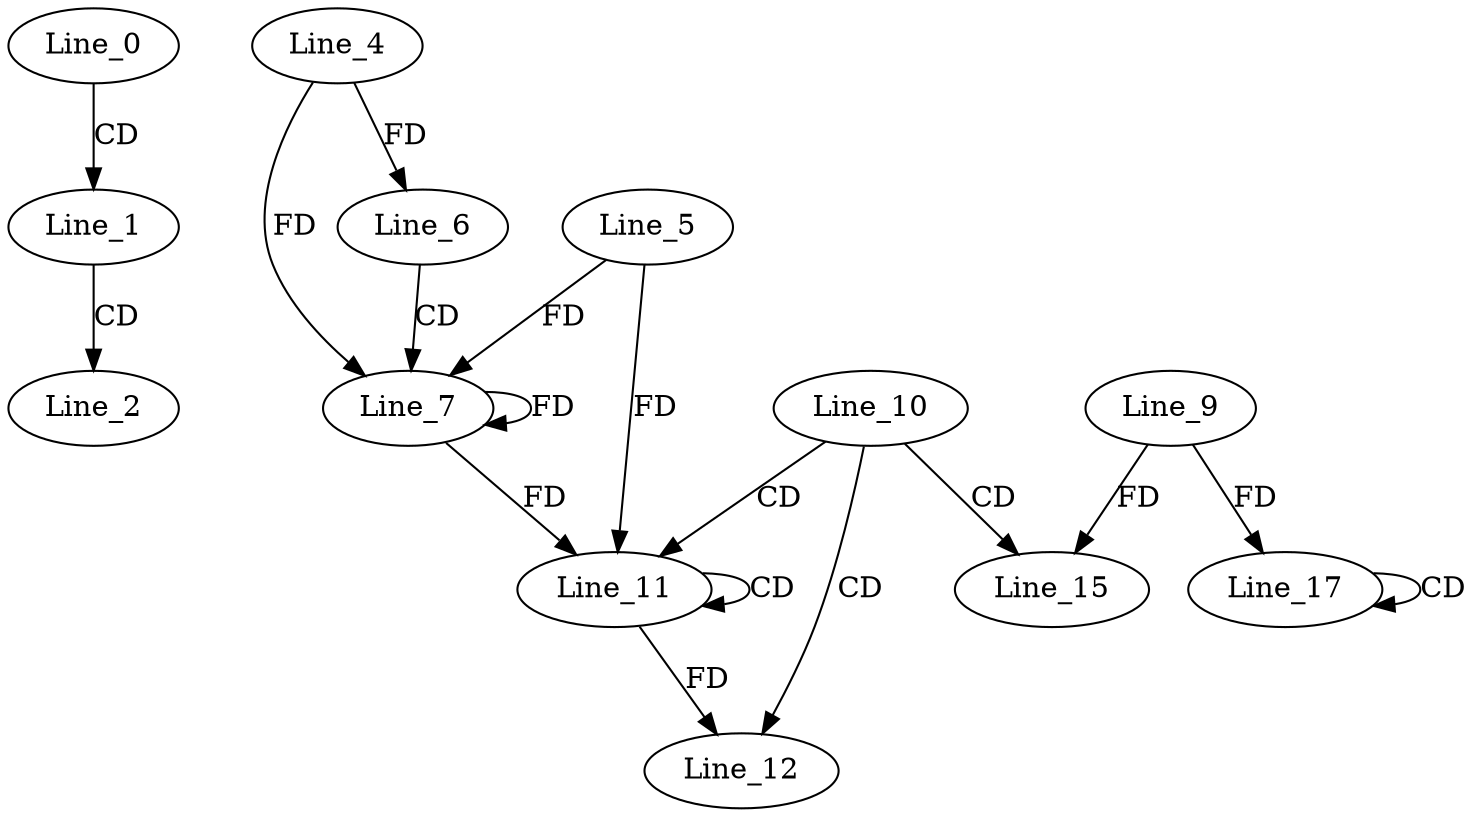 digraph G {
  Line_0;
  Line_1;
  Line_2;
  Line_4;
  Line_6;
  Line_7;
  Line_5;
  Line_7;
  Line_10;
  Line_11;
  Line_11;
  Line_12;
  Line_15;
  Line_9;
  Line_17;
  Line_17;
  Line_0 -> Line_1 [ label="CD" ];
  Line_1 -> Line_2 [ label="CD" ];
  Line_4 -> Line_6 [ label="FD" ];
  Line_6 -> Line_7 [ label="CD" ];
  Line_5 -> Line_7 [ label="FD" ];
  Line_7 -> Line_7 [ label="FD" ];
  Line_4 -> Line_7 [ label="FD" ];
  Line_10 -> Line_11 [ label="CD" ];
  Line_11 -> Line_11 [ label="CD" ];
  Line_5 -> Line_11 [ label="FD" ];
  Line_7 -> Line_11 [ label="FD" ];
  Line_10 -> Line_12 [ label="CD" ];
  Line_11 -> Line_12 [ label="FD" ];
  Line_10 -> Line_15 [ label="CD" ];
  Line_9 -> Line_15 [ label="FD" ];
  Line_17 -> Line_17 [ label="CD" ];
  Line_9 -> Line_17 [ label="FD" ];
}
